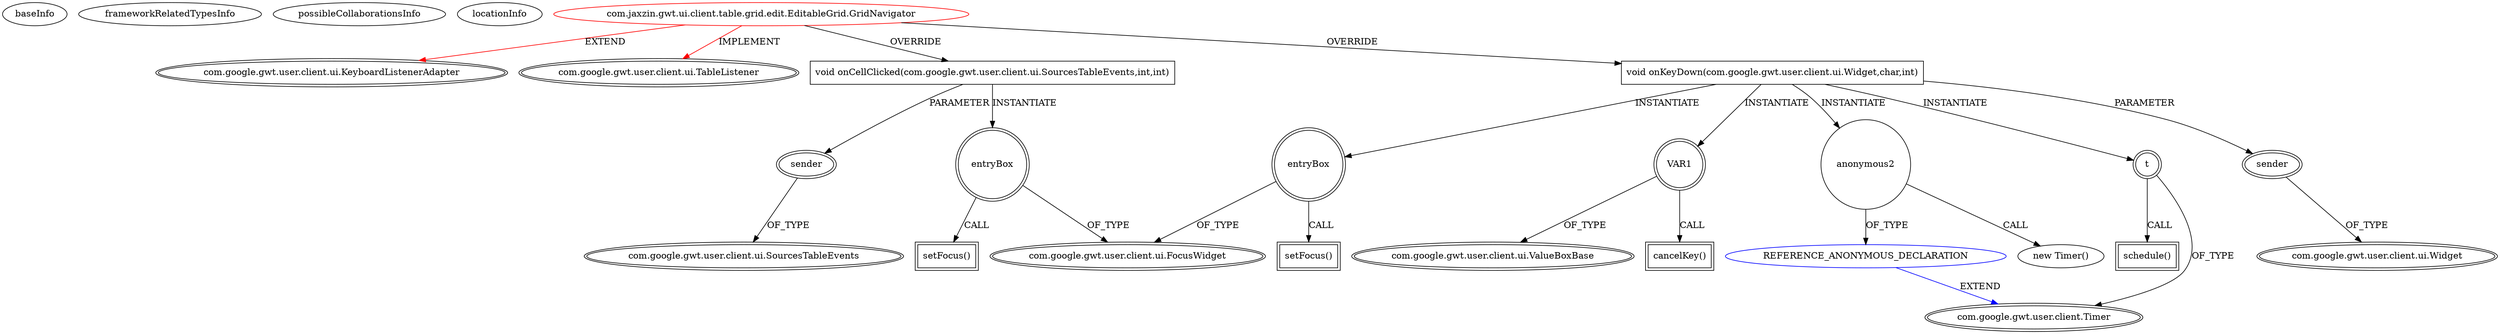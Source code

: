 digraph {
baseInfo[graphId=3143,category="extension_graph",isAnonymous=false,possibleRelation=true]
frameworkRelatedTypesInfo[0="com.google.gwt.user.client.ui.KeyboardListenerAdapter",1="com.google.gwt.user.client.ui.TableListener"]
possibleCollaborationsInfo[0="3143~OVERRIDING_METHOD_DECLARATION-INSTANTIATION-~com.google.gwt.user.client.ui.KeyboardListenerAdapter com.google.gwt.user.client.ui.TableListener ~com.google.gwt.user.client.Timer ~false~true"]
locationInfo[projectName="jaxzin-gwt-common-widgets",filePath="/jaxzin-gwt-common-widgets/gwt-common-widgets-master/src/com/jaxzin/gwt/ui/client/table/grid/edit/EditableGrid.java",contextSignature="GridNavigator",graphId="3143"]
0[label="com.jaxzin.gwt.ui.client.table.grid.edit.EditableGrid.GridNavigator",vertexType="ROOT_CLIENT_CLASS_DECLARATION",isFrameworkType=false,color=red]
1[label="com.google.gwt.user.client.ui.KeyboardListenerAdapter",vertexType="FRAMEWORK_CLASS_TYPE",isFrameworkType=true,peripheries=2]
2[label="com.google.gwt.user.client.ui.TableListener",vertexType="FRAMEWORK_INTERFACE_TYPE",isFrameworkType=true,peripheries=2]
3[label="void onCellClicked(com.google.gwt.user.client.ui.SourcesTableEvents,int,int)",vertexType="OVERRIDING_METHOD_DECLARATION",isFrameworkType=false,shape=box]
4[label="sender",vertexType="PARAMETER_DECLARATION",isFrameworkType=true,peripheries=2]
5[label="com.google.gwt.user.client.ui.SourcesTableEvents",vertexType="FRAMEWORK_INTERFACE_TYPE",isFrameworkType=true,peripheries=2]
6[label="entryBox",vertexType="VARIABLE_EXPRESION",isFrameworkType=true,peripheries=2,shape=circle]
8[label="com.google.gwt.user.client.ui.FocusWidget",vertexType="FRAMEWORK_CLASS_TYPE",isFrameworkType=true,peripheries=2]
7[label="setFocus()",vertexType="INSIDE_CALL",isFrameworkType=true,peripheries=2,shape=box]
9[label="void onKeyDown(com.google.gwt.user.client.ui.Widget,char,int)",vertexType="OVERRIDING_METHOD_DECLARATION",isFrameworkType=false,shape=box]
10[label="sender",vertexType="PARAMETER_DECLARATION",isFrameworkType=true,peripheries=2]
11[label="com.google.gwt.user.client.ui.Widget",vertexType="FRAMEWORK_CLASS_TYPE",isFrameworkType=true,peripheries=2]
12[label="VAR1",vertexType="VARIABLE_EXPRESION",isFrameworkType=true,peripheries=2,shape=circle]
14[label="com.google.gwt.user.client.ui.ValueBoxBase",vertexType="FRAMEWORK_CLASS_TYPE",isFrameworkType=true,peripheries=2]
13[label="cancelKey()",vertexType="INSIDE_CALL",isFrameworkType=true,peripheries=2,shape=box]
16[label="anonymous2",vertexType="VARIABLE_EXPRESION",isFrameworkType=false,shape=circle]
17[label="REFERENCE_ANONYMOUS_DECLARATION",vertexType="REFERENCE_ANONYMOUS_DECLARATION",isFrameworkType=false,color=blue]
18[label="com.google.gwt.user.client.Timer",vertexType="FRAMEWORK_CLASS_TYPE",isFrameworkType=true,peripheries=2]
15[label="new Timer()",vertexType="CONSTRUCTOR_CALL",isFrameworkType=false]
19[label="entryBox",vertexType="VARIABLE_EXPRESION",isFrameworkType=true,peripheries=2,shape=circle]
20[label="setFocus()",vertexType="INSIDE_CALL",isFrameworkType=true,peripheries=2,shape=box]
22[label="t",vertexType="VARIABLE_EXPRESION",isFrameworkType=true,peripheries=2,shape=circle]
23[label="schedule()",vertexType="INSIDE_CALL",isFrameworkType=true,peripheries=2,shape=box]
0->1[label="EXTEND",color=red]
0->2[label="IMPLEMENT",color=red]
0->3[label="OVERRIDE"]
4->5[label="OF_TYPE"]
3->4[label="PARAMETER"]
3->6[label="INSTANTIATE"]
6->8[label="OF_TYPE"]
6->7[label="CALL"]
0->9[label="OVERRIDE"]
10->11[label="OF_TYPE"]
9->10[label="PARAMETER"]
9->12[label="INSTANTIATE"]
12->14[label="OF_TYPE"]
12->13[label="CALL"]
9->16[label="INSTANTIATE"]
17->18[label="EXTEND",color=blue]
16->17[label="OF_TYPE"]
16->15[label="CALL"]
9->19[label="INSTANTIATE"]
19->8[label="OF_TYPE"]
19->20[label="CALL"]
9->22[label="INSTANTIATE"]
22->18[label="OF_TYPE"]
22->23[label="CALL"]
}
